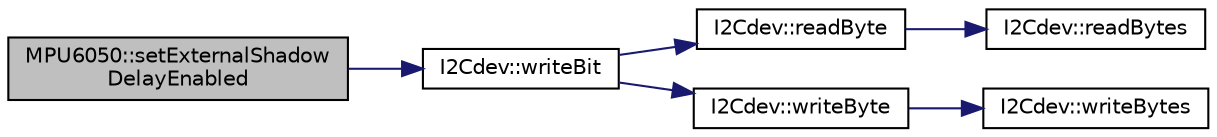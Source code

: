 digraph "MPU6050::setExternalShadowDelayEnabled"
{
  edge [fontname="Helvetica",fontsize="10",labelfontname="Helvetica",labelfontsize="10"];
  node [fontname="Helvetica",fontsize="10",shape=record];
  rankdir="LR";
  Node961 [label="MPU6050::setExternalShadow\lDelayEnabled",height=0.2,width=0.4,color="black", fillcolor="grey75", style="filled", fontcolor="black"];
  Node961 -> Node962 [color="midnightblue",fontsize="10",style="solid",fontname="Helvetica"];
  Node962 [label="I2Cdev::writeBit",height=0.2,width=0.4,color="black", fillcolor="white", style="filled",URL="$class_i2_cdev.html#aa68890af87de5471d32e583ebbd91acb",tooltip="write a single bit in an 8-bit device register. "];
  Node962 -> Node963 [color="midnightblue",fontsize="10",style="solid",fontname="Helvetica"];
  Node963 [label="I2Cdev::readByte",height=0.2,width=0.4,color="black", fillcolor="white", style="filled",URL="$class_i2_cdev.html#aef1db446b45660c6631fc780278ac366",tooltip="Read single byte from an 8-bit device register. "];
  Node963 -> Node964 [color="midnightblue",fontsize="10",style="solid",fontname="Helvetica"];
  Node964 [label="I2Cdev::readBytes",height=0.2,width=0.4,color="black", fillcolor="white", style="filled",URL="$class_i2_cdev.html#ae1eed9468ce4653e080bfd8481d2ac88",tooltip="Read multiple bytes from an 8-bit device register. "];
  Node962 -> Node965 [color="midnightblue",fontsize="10",style="solid",fontname="Helvetica"];
  Node965 [label="I2Cdev::writeByte",height=0.2,width=0.4,color="black", fillcolor="white", style="filled",URL="$class_i2_cdev.html#aeb297637ef985cd562da465ba61b7042",tooltip="Write single byte to an 8-bit device register. "];
  Node965 -> Node966 [color="midnightblue",fontsize="10",style="solid",fontname="Helvetica"];
  Node966 [label="I2Cdev::writeBytes",height=0.2,width=0.4,color="black", fillcolor="white", style="filled",URL="$class_i2_cdev.html#aa4e39cac6c0eac5112f9132084bcc93e"];
}
